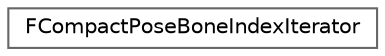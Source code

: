 digraph "Graphical Class Hierarchy"
{
 // INTERACTIVE_SVG=YES
 // LATEX_PDF_SIZE
  bgcolor="transparent";
  edge [fontname=Helvetica,fontsize=10,labelfontname=Helvetica,labelfontsize=10];
  node [fontname=Helvetica,fontsize=10,shape=box,height=0.2,width=0.4];
  rankdir="LR";
  Node0 [id="Node000000",label="FCompactPoseBoneIndexIterator",height=0.2,width=0.4,color="grey40", fillcolor="white", style="filled",URL="$d1/d91/structFCompactPoseBoneIndexIterator.html",tooltip="Iterator for compact pose indices."];
}
